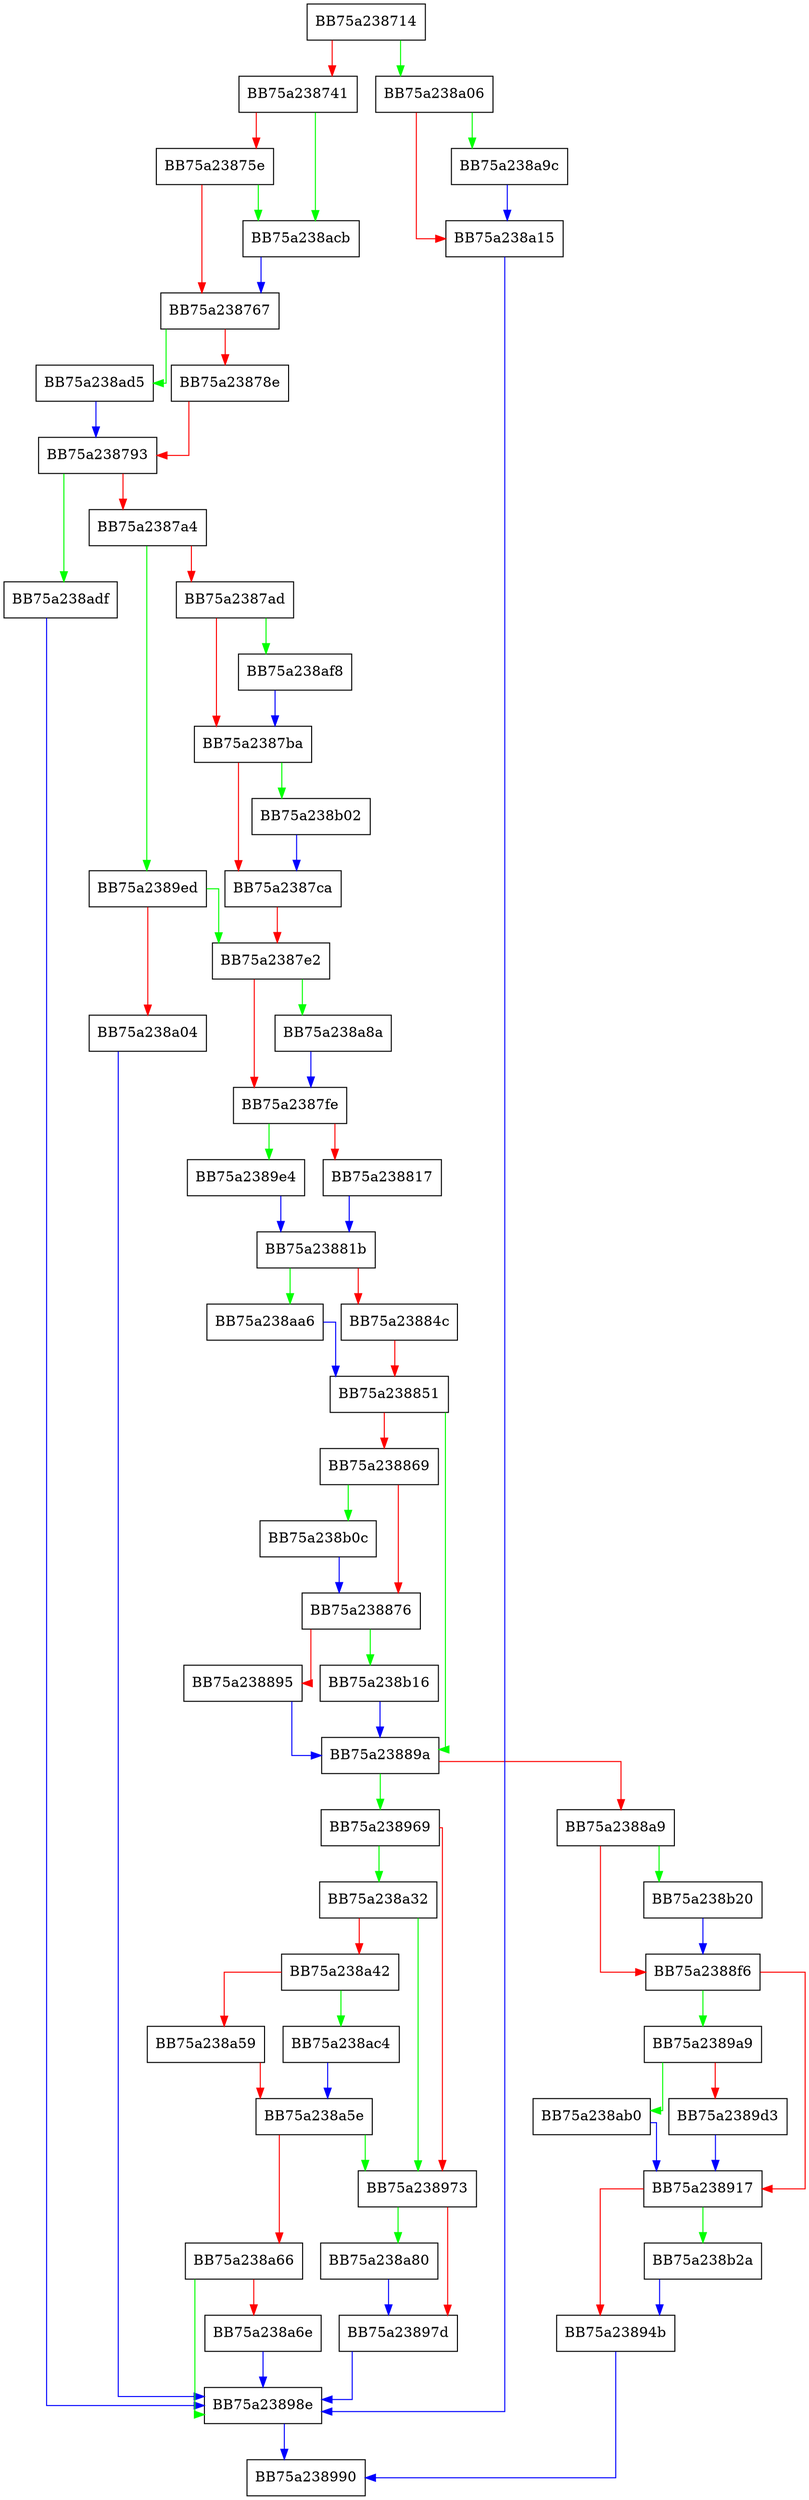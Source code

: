 digraph get_global_code {
  node [shape="box"];
  graph [splines=ortho];
  BB75a238714 -> BB75a238a06 [color="green"];
  BB75a238714 -> BB75a238741 [color="red"];
  BB75a238741 -> BB75a238acb [color="green"];
  BB75a238741 -> BB75a23875e [color="red"];
  BB75a23875e -> BB75a238acb [color="green"];
  BB75a23875e -> BB75a238767 [color="red"];
  BB75a238767 -> BB75a238ad5 [color="green"];
  BB75a238767 -> BB75a23878e [color="red"];
  BB75a23878e -> BB75a238793 [color="red"];
  BB75a238793 -> BB75a238adf [color="green"];
  BB75a238793 -> BB75a2387a4 [color="red"];
  BB75a2387a4 -> BB75a2389ed [color="green"];
  BB75a2387a4 -> BB75a2387ad [color="red"];
  BB75a2387ad -> BB75a238af8 [color="green"];
  BB75a2387ad -> BB75a2387ba [color="red"];
  BB75a2387ba -> BB75a238b02 [color="green"];
  BB75a2387ba -> BB75a2387ca [color="red"];
  BB75a2387ca -> BB75a2387e2 [color="red"];
  BB75a2387e2 -> BB75a238a8a [color="green"];
  BB75a2387e2 -> BB75a2387fe [color="red"];
  BB75a2387fe -> BB75a2389e4 [color="green"];
  BB75a2387fe -> BB75a238817 [color="red"];
  BB75a238817 -> BB75a23881b [color="blue"];
  BB75a23881b -> BB75a238aa6 [color="green"];
  BB75a23881b -> BB75a23884c [color="red"];
  BB75a23884c -> BB75a238851 [color="red"];
  BB75a238851 -> BB75a23889a [color="green"];
  BB75a238851 -> BB75a238869 [color="red"];
  BB75a238869 -> BB75a238b0c [color="green"];
  BB75a238869 -> BB75a238876 [color="red"];
  BB75a238876 -> BB75a238b16 [color="green"];
  BB75a238876 -> BB75a238895 [color="red"];
  BB75a238895 -> BB75a23889a [color="blue"];
  BB75a23889a -> BB75a238969 [color="green"];
  BB75a23889a -> BB75a2388a9 [color="red"];
  BB75a2388a9 -> BB75a238b20 [color="green"];
  BB75a2388a9 -> BB75a2388f6 [color="red"];
  BB75a2388f6 -> BB75a2389a9 [color="green"];
  BB75a2388f6 -> BB75a238917 [color="red"];
  BB75a238917 -> BB75a238b2a [color="green"];
  BB75a238917 -> BB75a23894b [color="red"];
  BB75a23894b -> BB75a238990 [color="blue"];
  BB75a238969 -> BB75a238a32 [color="green"];
  BB75a238969 -> BB75a238973 [color="red"];
  BB75a238973 -> BB75a238a80 [color="green"];
  BB75a238973 -> BB75a23897d [color="red"];
  BB75a23897d -> BB75a23898e [color="blue"];
  BB75a23898e -> BB75a238990 [color="blue"];
  BB75a2389a9 -> BB75a238ab0 [color="green"];
  BB75a2389a9 -> BB75a2389d3 [color="red"];
  BB75a2389d3 -> BB75a238917 [color="blue"];
  BB75a2389e4 -> BB75a23881b [color="blue"];
  BB75a2389ed -> BB75a2387e2 [color="green"];
  BB75a2389ed -> BB75a238a04 [color="red"];
  BB75a238a04 -> BB75a23898e [color="blue"];
  BB75a238a06 -> BB75a238a9c [color="green"];
  BB75a238a06 -> BB75a238a15 [color="red"];
  BB75a238a15 -> BB75a23898e [color="blue"];
  BB75a238a32 -> BB75a238973 [color="green"];
  BB75a238a32 -> BB75a238a42 [color="red"];
  BB75a238a42 -> BB75a238ac4 [color="green"];
  BB75a238a42 -> BB75a238a59 [color="red"];
  BB75a238a59 -> BB75a238a5e [color="red"];
  BB75a238a5e -> BB75a238973 [color="green"];
  BB75a238a5e -> BB75a238a66 [color="red"];
  BB75a238a66 -> BB75a23898e [color="green"];
  BB75a238a66 -> BB75a238a6e [color="red"];
  BB75a238a6e -> BB75a23898e [color="blue"];
  BB75a238a80 -> BB75a23897d [color="blue"];
  BB75a238a8a -> BB75a2387fe [color="blue"];
  BB75a238a9c -> BB75a238a15 [color="blue"];
  BB75a238aa6 -> BB75a238851 [color="blue"];
  BB75a238ab0 -> BB75a238917 [color="blue"];
  BB75a238ac4 -> BB75a238a5e [color="blue"];
  BB75a238acb -> BB75a238767 [color="blue"];
  BB75a238ad5 -> BB75a238793 [color="blue"];
  BB75a238adf -> BB75a23898e [color="blue"];
  BB75a238af8 -> BB75a2387ba [color="blue"];
  BB75a238b02 -> BB75a2387ca [color="blue"];
  BB75a238b0c -> BB75a238876 [color="blue"];
  BB75a238b16 -> BB75a23889a [color="blue"];
  BB75a238b20 -> BB75a2388f6 [color="blue"];
  BB75a238b2a -> BB75a23894b [color="blue"];
}